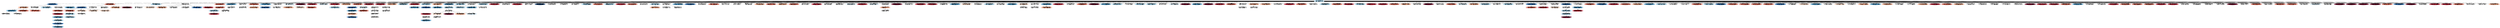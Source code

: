digraph G {
	size=20
	238717783007977473 [color="#92C5DF" style=filled]
	238718801343049728 [color="#2166AC" style=filled]
	238719202263965696 [color="#D6604D" style=filled]
	947501808855011328 [color="#92C5DF" style=filled]
	759346872628772864 [color="#F8F8F8" style=filled]
	238718121823846400 [color="#D6604D" style=filled]
	238726229736448000 [color="#4393C3" style=filled]
	641251809173049344 [color="#F8F8F8" style=filled]
	238719458884067328 [color="#D6604D" style=filled]
	1112491851909468162 [color="#4393C3" style=filled]
	1122636810348376064 [color="#F8F8F8" style=filled]
	238727438090248192 [color="#D1E5F0" style=filled]
	238724090653986816 [color="#67001F" style=filled]
	238723796830416897 [color="#B2172B" style=filled]
	238718509801156608 [color="#D1E5F0" style=filled]
	238774921176686592 [color="#B2172B" style=filled]
	844592765187035136 [color="#F4A582" style=filled]
	238718590780571650 [color="#D6604D" style=filled]
	238786423862476801 [color="#B2172B" style=filled]
	238745462625148928 [color="#B2172B" style=filled]
	238725270679453696 [color="#F4A582" style=filled]
	238826903585296384 [color="#92C5DF" style=filled]
	238760807800897538 [color="#B2172B" style=filled]
	238740911859843072 [color="#92C5DF" style=filled]
	238731766733619200 [color="#F4A582" style=filled]
	822195639836639233 [color="#4393C3" style=filled]
	238719435521789952 [color="#92C5DF" style=filled]
	818913584528781314 [color="#F8F8F8" style=filled]
	732228132443426818 [color="#92C5DF" style=filled]
	238743891300462592 [color="#B2172B" style=filled]
	238728896915316736 [color="#F8F8F8" style=filled]
	238727919734755328 [color="#B2172B" style=filled]
	238720917700763649 [color="#F8F8F8" style=filled]
	238724598521282561 [color="#053061" style=filled]
	1121843229698088960 [color="#F8F8F8" style=filled]
	1120792806589521920 [color="#F8F8F8" style=filled]
	852710469823594497 [color="#F8F8F8" style=filled]
	820731352093966336 [color="#92C5DF" style=filled]
	819024727528247296 [color="#D6604D" style=filled]
	238985262208794624 [color="#92C5DF" style=filled]
	238743714187575296 [color="#B2172B" style=filled]
	238721872328540160 [color="#D6604D" style=filled]
	238718187573768193 [color="#F8F8F8" style=filled]
	732277410637434881 [color="#92C5DF" style=filled]
	238719965509861377 [color="#F8F8F8" style=filled]
	1104167744981909505 [color="#4393C3" style=filled]
	1104167318853206016 [color="#2166AC" style=filled]
	1032781933435138048 [color="#F8F8F8" style=filled]
	1032717125650186247 [color="#D6604D" style=filled]
	953710141920116737 [color="#F8F8F8" style=filled]
	818919217105895424 [color="#F8F8F8" style=filled]
	799559050681667584 [color="#F8F8F8" style=filled]
	799373608216690688 [color="#F4A582" style=filled]
	788618759724474368 [color="#D6604D" style=filled]
	758835905796812800 [color="#F4A582" style=filled]
	758833475357061120 [color="#D6604D" style=filled]
	238971703001235457 [color="#F8F8F8" style=filled]
	238908811975458816 [color="#B2172B" style=filled]
	238809468937326592 [color="#F8F8F8" style=filled]
	238803597557645312 [color="#F8F8F8" style=filled]
	238738361626550273 [color="#D1E5F0" style=filled]
	238729928575709184 [color="#B2172B" style=filled]
	238726069929263104 [color="#D1E5F0" style=filled]
	727567252023873537 [color="#F8F8F8" style=filled]
	1034684387542159361 [color="#67001F" style=filled]
	1032783374656700416 [color="#F8F8F8" style=filled]
	1028663069373808641 [color="#B2172B" style=filled]
	982959483046580226 [color="#B2172B" style=filled]
	767068285535911936 [color="#F8F8F8" style=filled]
	758830529332424704 [color="#4393C3" style=filled]
	732296450986545153 [color="#FDDBC7" style=filled]
	727573548848586752 [color="#F8F8F8" style=filled]
	238740725569830914 [color="#92C5DF" style=filled]
	238740036282093568 [color="#F8F8F8" style=filled]
	238734175065227264 [color="#4393C3" style=filled]
	238722488555687936 [color="#FDDBC7" style=filled]
	238718045974044673 [color="#F8F8F8" style=filled]
	1120866723899437056 [color="#4393C3" style=filled]
	1122036873743011840 [color="#B2172B" style=filled]
	1122007838359003137 [color="#F8F8F8" style=filled]
	1121963634580574209 [color="#D6604D" style=filled]
	1034685359156813825 [color="#67001F" style=filled]
	848711157527359488 [color="#4393C3" style=filled]
	818909227557199872 [color="#92C5DF" style=filled]
	794743778397425665 [color="#F8F8F8" style=filled]
	793097294841282560 [color="#92C5DF" style=filled]
	758829774961651712 [color="#92C5DF" style=filled]
	732074302972002304 [color="#F8F8F8" style=filled]
	646789109558546436 [color="#D1E5F0" style=filled]
	238777551911280640 [color="#67001F" style=filled]
	238758700729368577 [color="#4393C3" style=filled]
	238753449599172609 [color="#67001F" style=filled]
	238753048544038912 [color="#B2172B" style=filled]
	238730689959305216 [color="#D6604D" style=filled]
	818952721306787840 [color="#F8F8F8" style=filled]
	238728413836374016 [color="#F4A582" style=filled]
	1122876819953324032 [color="#F4A582" style=filled]
	1122122793032851456 [color="#F8F8F8" style=filled]
	1121991259013279749 [color="#B2172B" style=filled]
	1094860764932902918 [color="#D6604D" style=filled]
	1082337217182384128 [color="#F8F8F8" style=filled]
	1033085935548649472 [color="#92C5DF" style=filled]
	1032813540955095040 [color="#D6604D" style=filled]
	950617260246253568 [color="#B2172B" style=filled]
	934497298960150528 [color="#92C5DF" style=filled]
	820633037713117188 [color="#B2172B" style=filled]
	818916822498025478 [color="#B2172B" style=filled]
	818910527619473408 [color="#D6604D" style=filled]
	758875884577173506 [color="#F4A582" style=filled]
	758830448340455425 [color="#F8F8F8" style=filled]
	758830048770002944 [color="#67001F" style=filled]
	732386477317881856 [color="#F8F8F8" style=filled]
	727830169184952322 [color="#D6604D" style=filled]
	238744903587332096 [color="#D1E5F0" style=filled]
	238744358122307585 [color="#F4A582" style=filled]
	238724381638025217 [color="#92C5DF" style=filled]
	238721424553041921 [color="#F8F8F8" style=filled]
	238719837566799872 [color="#92C5DF" style=filled]
	238719820001079299 [color="#F8F8F8" style=filled]
	1118021247227564032 [color="#2166AC" style=filled]
	1032829316495753217 [color="#F8F8F8" style=filled]
	982960376189943809 [color="#F8F8F8" style=filled]
	238732332603961346 [color="#2166AC" style=filled]
	1147461784942665728 [color="#F8F8F8" style=filled]
	1124673696382300160 [color="#D6604D" style=filled]
	1124569158065299456 [color="#2166AC" style=filled]
	1123226403993001988 [color="#B2172B" style=filled]
	1122644648038731778 [color="#D6604D" style=filled]
	1122343316819865600 [color="#F4A582" style=filled]
	1122137648225640449 [color="#4393C3" style=filled]
	1122130476272164864 [color="#92C5DF" style=filled]
	1122108416485396480 [color="#F8F8F8" style=filled]
	1122067771762847744 [color="#F8F8F8" style=filled]
	1122064373906907136 [color="#D6604D" style=filled]
	1122062477183811586 [color="#92C5DF" style=filled]
	1122058240655855617 [color="#2166AC" style=filled]
	1122054181827883011 [color="#D6604D" style=filled]
	1122049767968845825 [color="#D6604D" style=filled]
	1122041540673789957 [color="#D6604D" style=filled]
	1122022372314427392 [color="#D6604D" style=filled]
	1122015164423753730 [color="#2166AC" style=filled]
	1121974653654683649 [color="#F8F8F8" style=filled]
	1121964750387150848 [color="#FDDBC7" style=filled]
	1121957207057285120 [color="#4393C3" style=filled]
	1121953317616345088 [color="#F8F8F8" style=filled]
	1121927533929197568 [color="#FDDBC7" style=filled]
	1121912093580591104 [color="#F8F8F8" style=filled]
	1121886180411359233 [color="#F4A582" style=filled]
	1121809788009177088 [color="#4393C3" style=filled]
	1121806357080895488 [color="#F4A582" style=filled]
	1121796989727858689 [color="#F8F8F8" style=filled]
	1121794494486069248 [color="#F8F8F8" style=filled]
	1121786406085459968 [color="#F4A582" style=filled]
	1121784205795561472 [color="#B2172B" style=filled]
	1113111789292699648 [color="#D6604D" style=filled]
	1112593368515837952 [color="#F4A582" style=filled]
	1110863162750967810 [color="#F8F8F8" style=filled]
	1104980524651573248 [color="#F8F8F8" style=filled]
	1097599785316556800 [color="#F8F8F8" style=filled]
	1097015484543877120 [color="#F8F8F8" style=filled]
	1095989248421961728 [color="#F8F8F8" style=filled]
	1095770402771648512 [color="#67001F" style=filled]
	1095753127897284609 [color="#B2172B" style=filled]
	1095033406285639680 [color="#B2172B" style=filled]
	1034950903395172354 [color="#D6604D" style=filled]
	1034920437384445952 [color="#4393C3" style=filled]
	1034911865003036675 [color="#F8F8F8" style=filled]
	1034911366648418306 [color="#F8F8F8" style=filled]
	1034769778257354752 [color="#B2172B" style=filled]
	1033046038460985345 [color="#D6604D" style=filled]
	1033030723886882817 [color="#D6604D" style=filled]
	1033025938328629248 [color="#D6604D" style=filled]
	1032995189340753920 [color="#B2172B" style=filled]
	1032973489970597889 [color="#B2172B" style=filled]
	1032972377322209282 [color="#F8F8F8" style=filled]
	1032961036662583296 [color="#F8F8F8" style=filled]
	1032955967980351490 [color="#F8F8F8" style=filled]
	1032950449278799873 [color="#F8F8F8" style=filled]
	1032943609350447104 [color="#67001F" style=filled]
	1032925451197599744 [color="#F8F8F8" style=filled]
	1032907929337450496 [color="#D6604D" style=filled]
	1032832741518139392 [color="#F8F8F8" style=filled]
	1032831036982476801 [color="#D6604D" style=filled]
	1032819784138674176 [color="#D6604D" style=filled]
	1032817431088128006 [color="#F8F8F8" style=filled]
	1032816895022510080 [color="#D1E5F0" style=filled]
	1032813965821206528 [color="#F8F8F8" style=filled]
	1032810674609635329 [color="#67001F" style=filled]
	1032806656390901761 [color="#67001F" style=filled]
	1032796793107431424 [color="#67001F" style=filled]
	1032795105382543361 [color="#67001F" style=filled]
	1032791377212391424 [color="#D6604D" style=filled]
	1032791220316200960 [color="#2166AC" style=filled]
	1032783425617502208 [color="#67001F" style=filled]
	1032782502459523072 [color="#F8F8F8" style=filled]
	1032782103140859905 [color="#B2172B" style=filled]
	1032779245351780353 [color="#B2172B" style=filled]
	1032768369202671616 [color="#D6604D" style=filled]
	1032754757641822208 [color="#F8F8F8" style=filled]
	1032752472127926277 [color="#F8F8F8" style=filled]
	1032750160969904128 [color="#F4A582" style=filled]
	982961255366488064 [color="#FDDBC7" style=filled]
	238721204234641408 [color="#2166AC" style=filled]
	727727445693104128 [color="#F8F8F8" style=filled]
	766357660660662272 [color="#F8F8F8" style=filled]
	732041305690361856 [color="#F4A582" style=filled]
	238720405043568641 [color="#67001F" style=filled]
	1032718189619306496 [color="#FDDBC7" style=filled]
	819383089868644353 [color="#F4A582" style=filled]
	1122644196660252672 [color="#F8F8F8" style=filled]
	1121893716388659200 [color="#F8F8F8" style=filled]
	759411837901283328 [color="#2166AC" style=filled]
	759379356636491776 [color="#B2172B" style=filled]
	758830010912296960 [color="#F8F8F8" style=filled]
	238729720961855488 [color="#F4A582" style=filled]
	953710309289680898 [color="#F8F8F8" style=filled]
	1123717423096578049 [color="#92C5DF" style=filled]
	1032816277830680586 [color="#F8F8F8" style=filled]
	732253571568287744 [color="#4393C3" style=filled]
	1112902009554944001 [color="#F4A582" style=filled]
	238879679187128322 [color="#F8F8F8" style=filled]
	732280047512457216 [color="#F4A582" style=filled]
	238734607862865920 [color="#F8F8F8" style=filled]
	238733374913662976 [color="#4393C3" style=filled]
	727568273030717440 [color="#F4A582" style=filled]
	238822218530975744 [color="#2166AC" style=filled]
	238798062066216960 [color="#D1E5F0" style=filled]
	238788885273014272 [color="#F8F8F8" style=filled]
	238798393210720256 [color="#F8F8F8" style=filled]
	766357037945016320 [color="#4393C3" style=filled]
	238726856294146048 [color="#D6604D" style=filled]
	766356076748902400 [color="#F8F8F8" style=filled]
	238732037379473408 [color="#4393C3" style=filled]
	1032792848083689477 [color="#D6604D" style=filled]
	1034904619074371584 [color="#D6604D" style=filled]
	238742494240710656 [color="#4393C3" style=filled]
	238742459230871552 [color="#2166AC" style=filled]
	1120867504555876353 [color="#F4A582" style=filled]
	1068884160360538112 [color="#F8F8F8" style=filled]
	822368061894311936 [color="#92C5DF" style=filled]
	823795578907738112 [color="#92C5DF" style=filled]
	822367393427193856 [color="#4393C3" style=filled]
	953710430316367872 [color="#F8F8F8" style=filled]
	732100235833417728 [color="#F8F8F8" style=filled]
	758836088987226113 [color="#F8F8F8" style=filled]
	238727158493769730 [color="#92C5DF" style=filled]
	766356498590990338 [color="#F8F8F8" style=filled]
	238720056949870593 [color="#F8F8F8" style=filled]
	238720621821968384 [color="#F4A582" style=filled]
	238731334745485312 [color="#2166AC" style=filled]
	238727495363469312 [color="#F8F8F8" style=filled]
	1122109286451220488 [color="#92C5DF" style=filled]
	1032832169817845760 [color="#B2172B" style=filled]
	820191387723464705 [color="#F8F8F8" style=filled]
	731399205420453888 [color="#F8F8F8" style=filled]
	433785276968607744 [color="#D6604D" style=filled]
	727569634115899399 [color="#F8F8F8" style=filled]
	1123714669129207810 [color="#D6604D" style=filled]
	238733740199796736 [color="#B2172B" style=filled]
	238822832522539009 [color="#4393C3" style=filled]
	1032970709457350657 [color="#D6604D" style=filled]
	239040562756468736 [color="#D6604D" style=filled]
	1122109004862435328 [color="#FDDBC7" style=filled]
	1141268289554980864 [color="#FDDBC7" style=filled]
	1032732567877824512 [color="#FDDBC7" style=filled]
	641459599787339776 [color="#FDDBC7" style=filled]
	238791543278948352 [color="#F8F8F8" style=filled]
	1032950701545152513 [color="#F8F8F8" style=filled]
	1121984052242866176 [color="#F8F8F8" style=filled]
	238734906421805057 [color="#92C5DF" style=filled]
	238821399320473600 [color="#D6604D" style=filled]
	239064688804118528 [color="#92C5DF" style=filled]
	238821339694260224 [color="#F8F8F8" style=filled]
	238727515693260800 [color="#B2172B" style=filled]
	1122122151367254016 [color="#F8F8F8" style=filled]
	238735465488994306 [color="#92C5DF" style=filled]
	822437167653912577 [color="#F8F8F8" style=filled]
	238842694863052801 [color="#F4A582" style=filled]
	1122053378941575168 [color="#92C5DF" style=filled]
	1033025306125377536 [color="#B2172B" style=filled]
	238793507769298944 [color="#F8F8F8" style=filled]
	822438876031623168 [color="#B2172B" style=filled]
	822441935684206597 [color="#FDDBC7" style=filled]
	822438695064260611 [color="#67001F" style=filled]
	822438495683756032 [color="#F4A582" style=filled]
	822438288514498560 [color="#D1E5F0" style=filled]
	238736111407599616 [color="#67001F" style=filled]
	1121963597729603584 [color="#4393C3" style=filled]
	238842995754033153 [color="#2166AC" style=filled]
	238794830073982976 [color="#F8F8F8" style=filled]
	822633886937182208 [color="#F8F8F8" style=filled]
	822633599774167047 [color="#F8F8F8" style=filled]
	822638591557980161 [color="#4393C3" style=filled]
	1121969924556099590 [color="#92C5DF" style=filled]
	1121971615288446978 [color="#2166AC" style=filled]
	1121976516580081666 [color="#4393C3" style=filled]
	238717783007977473 -> 238718801343049728
	238717783007977473 -> 238719202263965696
	238717783007977473 -> 947501808855011328
	238717783007977473 -> 759346872628772864
	238717783007977473 -> 238718121823846400
	238717783007977473 -> 238726229736448000
	238717783007977473 -> 641251809173049344
	238717783007977473 -> 238719458884067328
	238717783007977473 -> 1112491851909468162
	238717783007977473 -> 1122636810348376064
	238717783007977473 -> 238727438090248192
	238717783007977473 -> 238724090653986816
	238717783007977473 -> 238723796830416897
	238717783007977473 -> 238718509801156608
	238717783007977473 -> 238774921176686592
	238717783007977473 -> 844592765187035136
	238717783007977473 -> 238718590780571650
	238717783007977473 -> 238786423862476801
	238717783007977473 -> 238745462625148928
	238717783007977473 -> 238725270679453696
	238717783007977473 -> 238826903585296384
	238717783007977473 -> 238760807800897538
	238717783007977473 -> 238740911859843072
	238717783007977473 -> 238731766733619200
	238717783007977473 -> 822195639836639233
	238717783007977473 -> 238719435521789952
	238717783007977473 -> 818913584528781314
	238717783007977473 -> 732228132443426818
	238717783007977473 -> 238743891300462592
	238717783007977473 -> 238728896915316736
	238717783007977473 -> 238727919734755328
	238717783007977473 -> 238720917700763649
	238717783007977473 -> 238724598521282561
	238717783007977473 -> 1121843229698088960
	238717783007977473 -> 1120792806589521920
	238717783007977473 -> 852710469823594497
	238717783007977473 -> 820731352093966336
	238717783007977473 -> 819024727528247296
	238717783007977473 -> 238985262208794624
	238717783007977473 -> 238743714187575296
	238717783007977473 -> 238721872328540160
	238717783007977473 -> 238718187573768193
	238717783007977473 -> 732277410637434881
	238717783007977473 -> 238719965509861377
	238717783007977473 -> 1104167744981909505
	238717783007977473 -> 1104167318853206016
	238717783007977473 -> 1032781933435138048
	238717783007977473 -> 1032717125650186247
	238717783007977473 -> 953710141920116737
	238717783007977473 -> 818919217105895424
	238717783007977473 -> 799559050681667584
	238717783007977473 -> 799373608216690688
	238717783007977473 -> 788618759724474368
	238717783007977473 -> 758835905796812800
	238717783007977473 -> 758833475357061120
	238717783007977473 -> 238971703001235457
	238717783007977473 -> 238908811975458816
	238717783007977473 -> 238809468937326592
	238717783007977473 -> 238803597557645312
	238717783007977473 -> 238738361626550273
	238717783007977473 -> 238729928575709184
	238717783007977473 -> 238726069929263104
	238717783007977473 -> 727567252023873537
	238717783007977473 -> 1034684387542159361
	238717783007977473 -> 1032783374656700416
	238717783007977473 -> 1028663069373808641
	238717783007977473 -> 982959483046580226
	238717783007977473 -> 767068285535911936
	238717783007977473 -> 758830529332424704
	238717783007977473 -> 732296450986545153
	238717783007977473 -> 727573548848586752
	238717783007977473 -> 238740725569830914
	238717783007977473 -> 238740036282093568
	238717783007977473 -> 238734175065227264
	238717783007977473 -> 238722488555687936
	238717783007977473 -> 238718045974044673
	238717783007977473 -> 1120866723899437056
	238717783007977473 -> 1122036873743011840
	238717783007977473 -> 1122007838359003137
	238717783007977473 -> 1121963634580574209
	238717783007977473 -> 1034685359156813825
	238717783007977473 -> 848711157527359488
	238717783007977473 -> 818909227557199872
	238717783007977473 -> 794743778397425665
	238717783007977473 -> 793097294841282560
	238717783007977473 -> 758829774961651712
	238717783007977473 -> 732074302972002304
	238717783007977473 -> 646789109558546436
	238717783007977473 -> 238777551911280640
	238717783007977473 -> 238758700729368577
	238717783007977473 -> 238753449599172609
	238717783007977473 -> 238753048544038912
	238717783007977473 -> 238730689959305216
	238717783007977473 -> 818952721306787840
	238717783007977473 -> 238728413836374016
	238717783007977473 -> 1122876819953324032
	238717783007977473 -> 1122122793032851456
	238717783007977473 -> 1121991259013279749
	238717783007977473 -> 1094860764932902918
	238717783007977473 -> 1082337217182384128
	238717783007977473 -> 1033085935548649472
	238717783007977473 -> 1032813540955095040
	238717783007977473 -> 950617260246253568
	238717783007977473 -> 934497298960150528
	238717783007977473 -> 820633037713117188
	238717783007977473 -> 818916822498025478
	238717783007977473 -> 818910527619473408
	238717783007977473 -> 758875884577173506
	238717783007977473 -> 758830448340455425
	238717783007977473 -> 758830048770002944
	238717783007977473 -> 732386477317881856
	238717783007977473 -> 727830169184952322
	238717783007977473 -> 238744903587332096
	238717783007977473 -> 238744358122307585
	238717783007977473 -> 238724381638025217
	238717783007977473 -> 238721424553041921
	238717783007977473 -> 238719837566799872
	238717783007977473 -> 238719820001079299
	238717783007977473 -> 1118021247227564032
	238717783007977473 -> 1032829316495753217
	238717783007977473 -> 982960376189943809
	238717783007977473 -> 238732332603961346
	238717783007977473 -> 1147461784942665728
	238717783007977473 -> 1124673696382300160
	238717783007977473 -> 1124569158065299456
	238717783007977473 -> 1123226403993001988
	238717783007977473 -> 1122644648038731778
	238717783007977473 -> 1122343316819865600
	238717783007977473 -> 1122137648225640449
	238717783007977473 -> 1122130476272164864
	238717783007977473 -> 1122108416485396480
	238717783007977473 -> 1122067771762847744
	238717783007977473 -> 1122064373906907136
	238717783007977473 -> 1122062477183811586
	238717783007977473 -> 1122058240655855617
	238717783007977473 -> 1122054181827883011
	238717783007977473 -> 1122049767968845825
	238717783007977473 -> 1122041540673789957
	238717783007977473 -> 1122022372314427392
	238717783007977473 -> 1122015164423753730
	238717783007977473 -> 1121974653654683649
	238717783007977473 -> 1121964750387150848
	238717783007977473 -> 1121957207057285120
	238717783007977473 -> 1121953317616345088
	238717783007977473 -> 1121927533929197568
	238717783007977473 -> 1121912093580591104
	238717783007977473 -> 1121886180411359233
	238717783007977473 -> 1121809788009177088
	238717783007977473 -> 1121806357080895488
	238717783007977473 -> 1121796989727858689
	238717783007977473 -> 1121794494486069248
	238717783007977473 -> 1121786406085459968
	238717783007977473 -> 1121784205795561472
	238717783007977473 -> 1113111789292699648
	238717783007977473 -> 1112593368515837952
	238717783007977473 -> 1110863162750967810
	238717783007977473 -> 1104980524651573248
	238717783007977473 -> 1097599785316556800
	238717783007977473 -> 1097015484543877120
	238717783007977473 -> 1095989248421961728
	238717783007977473 -> 1095770402771648512
	238717783007977473 -> 1095753127897284609
	238717783007977473 -> 1095033406285639680
	238717783007977473 -> 1034950903395172354
	238717783007977473 -> 1034920437384445952
	238717783007977473 -> 1034911865003036675
	238717783007977473 -> 1034911366648418306
	238717783007977473 -> 1034769778257354752
	238717783007977473 -> 1033046038460985345
	238717783007977473 -> 1033030723886882817
	238717783007977473 -> 1033025938328629248
	238717783007977473 -> 1032995189340753920
	238717783007977473 -> 1032973489970597889
	238717783007977473 -> 1032972377322209282
	238717783007977473 -> 1032961036662583296
	238717783007977473 -> 1032955967980351490
	238717783007977473 -> 1032950449278799873
	238717783007977473 -> 1032943609350447104
	238717783007977473 -> 1032925451197599744
	238717783007977473 -> 1032907929337450496
	238717783007977473 -> 1032832741518139392
	238717783007977473 -> 1032831036982476801
	238717783007977473 -> 1032819784138674176
	238717783007977473 -> 1032817431088128006
	238717783007977473 -> 1032816895022510080
	238717783007977473 -> 1032813965821206528
	238717783007977473 -> 1032810674609635329
	238717783007977473 -> 1032806656390901761
	238717783007977473 -> 1032796793107431424
	238717783007977473 -> 1032795105382543361
	238717783007977473 -> 1032791377212391424
	238717783007977473 -> 1032791220316200960
	238717783007977473 -> 1032783425617502208
	238717783007977473 -> 1032782502459523072
	238717783007977473 -> 1032782103140859905
	238717783007977473 -> 1032779245351780353
	238717783007977473 -> 1032768369202671616
	238717783007977473 -> 1032754757641822208
	238717783007977473 -> 1032752472127926277
	238717783007977473 -> 1032750160969904128
	982960376189943809 -> 982961255366488064
	238719202263965696 -> 238721204234641408
	238719202263965696 -> 727727445693104128
	238719202263965696 -> 766357660660662272
	238719202263965696 -> 732041305690361856
	238719202263965696 -> 238720405043568641
	759346872628772864 -> 1032718189619306496
	759346872628772864 -> 819383089868644353
	759346872628772864 -> 1122644196660252672
	759346872628772864 -> 1121893716388659200
	759346872628772864 -> 759411837901283328
	759346872628772864 -> 759379356636491776
	238718045974044673 -> 758830010912296960
	238718801343049728 -> 238729720961855488
	238718801343049728 -> 953710309289680898
	238718801343049728 -> 1123717423096578049
	238718801343049728 -> 1032816277830680586
	238718801343049728 -> 732253571568287744
	1112491851909468162 -> 1112902009554944001
	238728413836374016 -> 238879679187128322
	732277410637434881 -> 732280047512457216
	238732332603961346 -> 238734607862865920
	238732332603961346 -> 238733374913662976
	727567252023873537 -> 727568273030717440
	238786423862476801 -> 238822218530975744
	238786423862476801 -> 238798062066216960
	238786423862476801 -> 238788885273014272
	238786423862476801 -> 238798393210720256
	238731766733619200 -> 766357037945016320
	238726229736448000 -> 238726856294146048
	238726229736448000 -> 766356076748902400
	238729720961855488 -> 238732037379473408
	238729720961855488 -> 1032792848083689477
	238729720961855488 -> 1034904619074371584
	238740911859843072 -> 238742494240710656
	238740911859843072 -> 238742459230871552
	1120866723899437056 -> 1120867504555876353
	818952721306787840 -> 1068884160360538112
	822195639836639233 -> 822368061894311936
	822195639836639233 -> 823795578907738112
	822195639836639233 -> 822367393427193856
	947501808855011328 -> 953710430316367872
	238719965509861377 -> 732100235833417728
	238719965509861377 -> 758836088987226113
	238726856294146048 -> 238727158493769730
	238726856294146048 -> 766356498590990338
	238719458884067328 -> 238720056949870593
	238719458884067328 -> 238720621821968384
	238719458884067328 -> 238731334745485312
	238719458884067328 -> 238727495363469312
	238774921176686592 -> 1122109286451220488
	1032829316495753217 -> 1032832169817845760
	238719435521789952 -> 820191387723464705
	238722488555687936 -> 731399205420453888
	238724090653986816 -> 433785276968607744
	727568273030717440 -> 727569634115899399
	1118021247227564032 -> 1123714669129207810
	238733374913662976 -> 238733740199796736
	238822218530975744 -> 238822832522539009
	238721204234641408 -> 1032970709457350657
	238721204234641408 -> 239040562756468736
	238721204234641408 -> 1122109004862435328
	238721204234641408 -> 1141268289554980864
	238721204234641408 -> 1032732567877824512
	238727438090248192 -> 641459599787339776
	238788885273014272 -> 238791543278948352
	238732037379473408 -> 1032950701545152513
	238732037379473408 -> 1121984052242866176
	238734607862865920 -> 238734906421805057
	238798062066216960 -> 238821399320473600
	239040562756468736 -> 239064688804118528
	238798393210720256 -> 238821339694260224
	238727158493769730 -> 238727515693260800
	1122109004862435328 -> 1122122151367254016
	238734906421805057 -> 238735465488994306
	822368061894311936 -> 822437167653912577
	238822832522539009 -> 238842694863052801
	239064688804118528 -> 1122053378941575168
	1032970709457350657 -> 1033025306125377536
	238791543278948352 -> 238793507769298944
	822437167653912577 -> 822438876031623168
	822437167653912577 -> 822441935684206597
	822437167653912577 -> 822438695064260611
	822437167653912577 -> 822438495683756032
	822437167653912577 -> 822438288514498560
	238735465488994306 -> 238736111407599616
	1033025306125377536 -> 1121963597729603584
	238842694863052801 -> 238842995754033153
	238793507769298944 -> 238794830073982976
	822438876031623168 -> 822633886937182208
	822441935684206597 -> 822633599774167047
	822633886937182208 -> 822638591557980161
	1121963597729603584 -> 1121969924556099590
	1121969924556099590 -> 1121971615288446978
	1121971615288446978 -> 1121976516580081666
}
